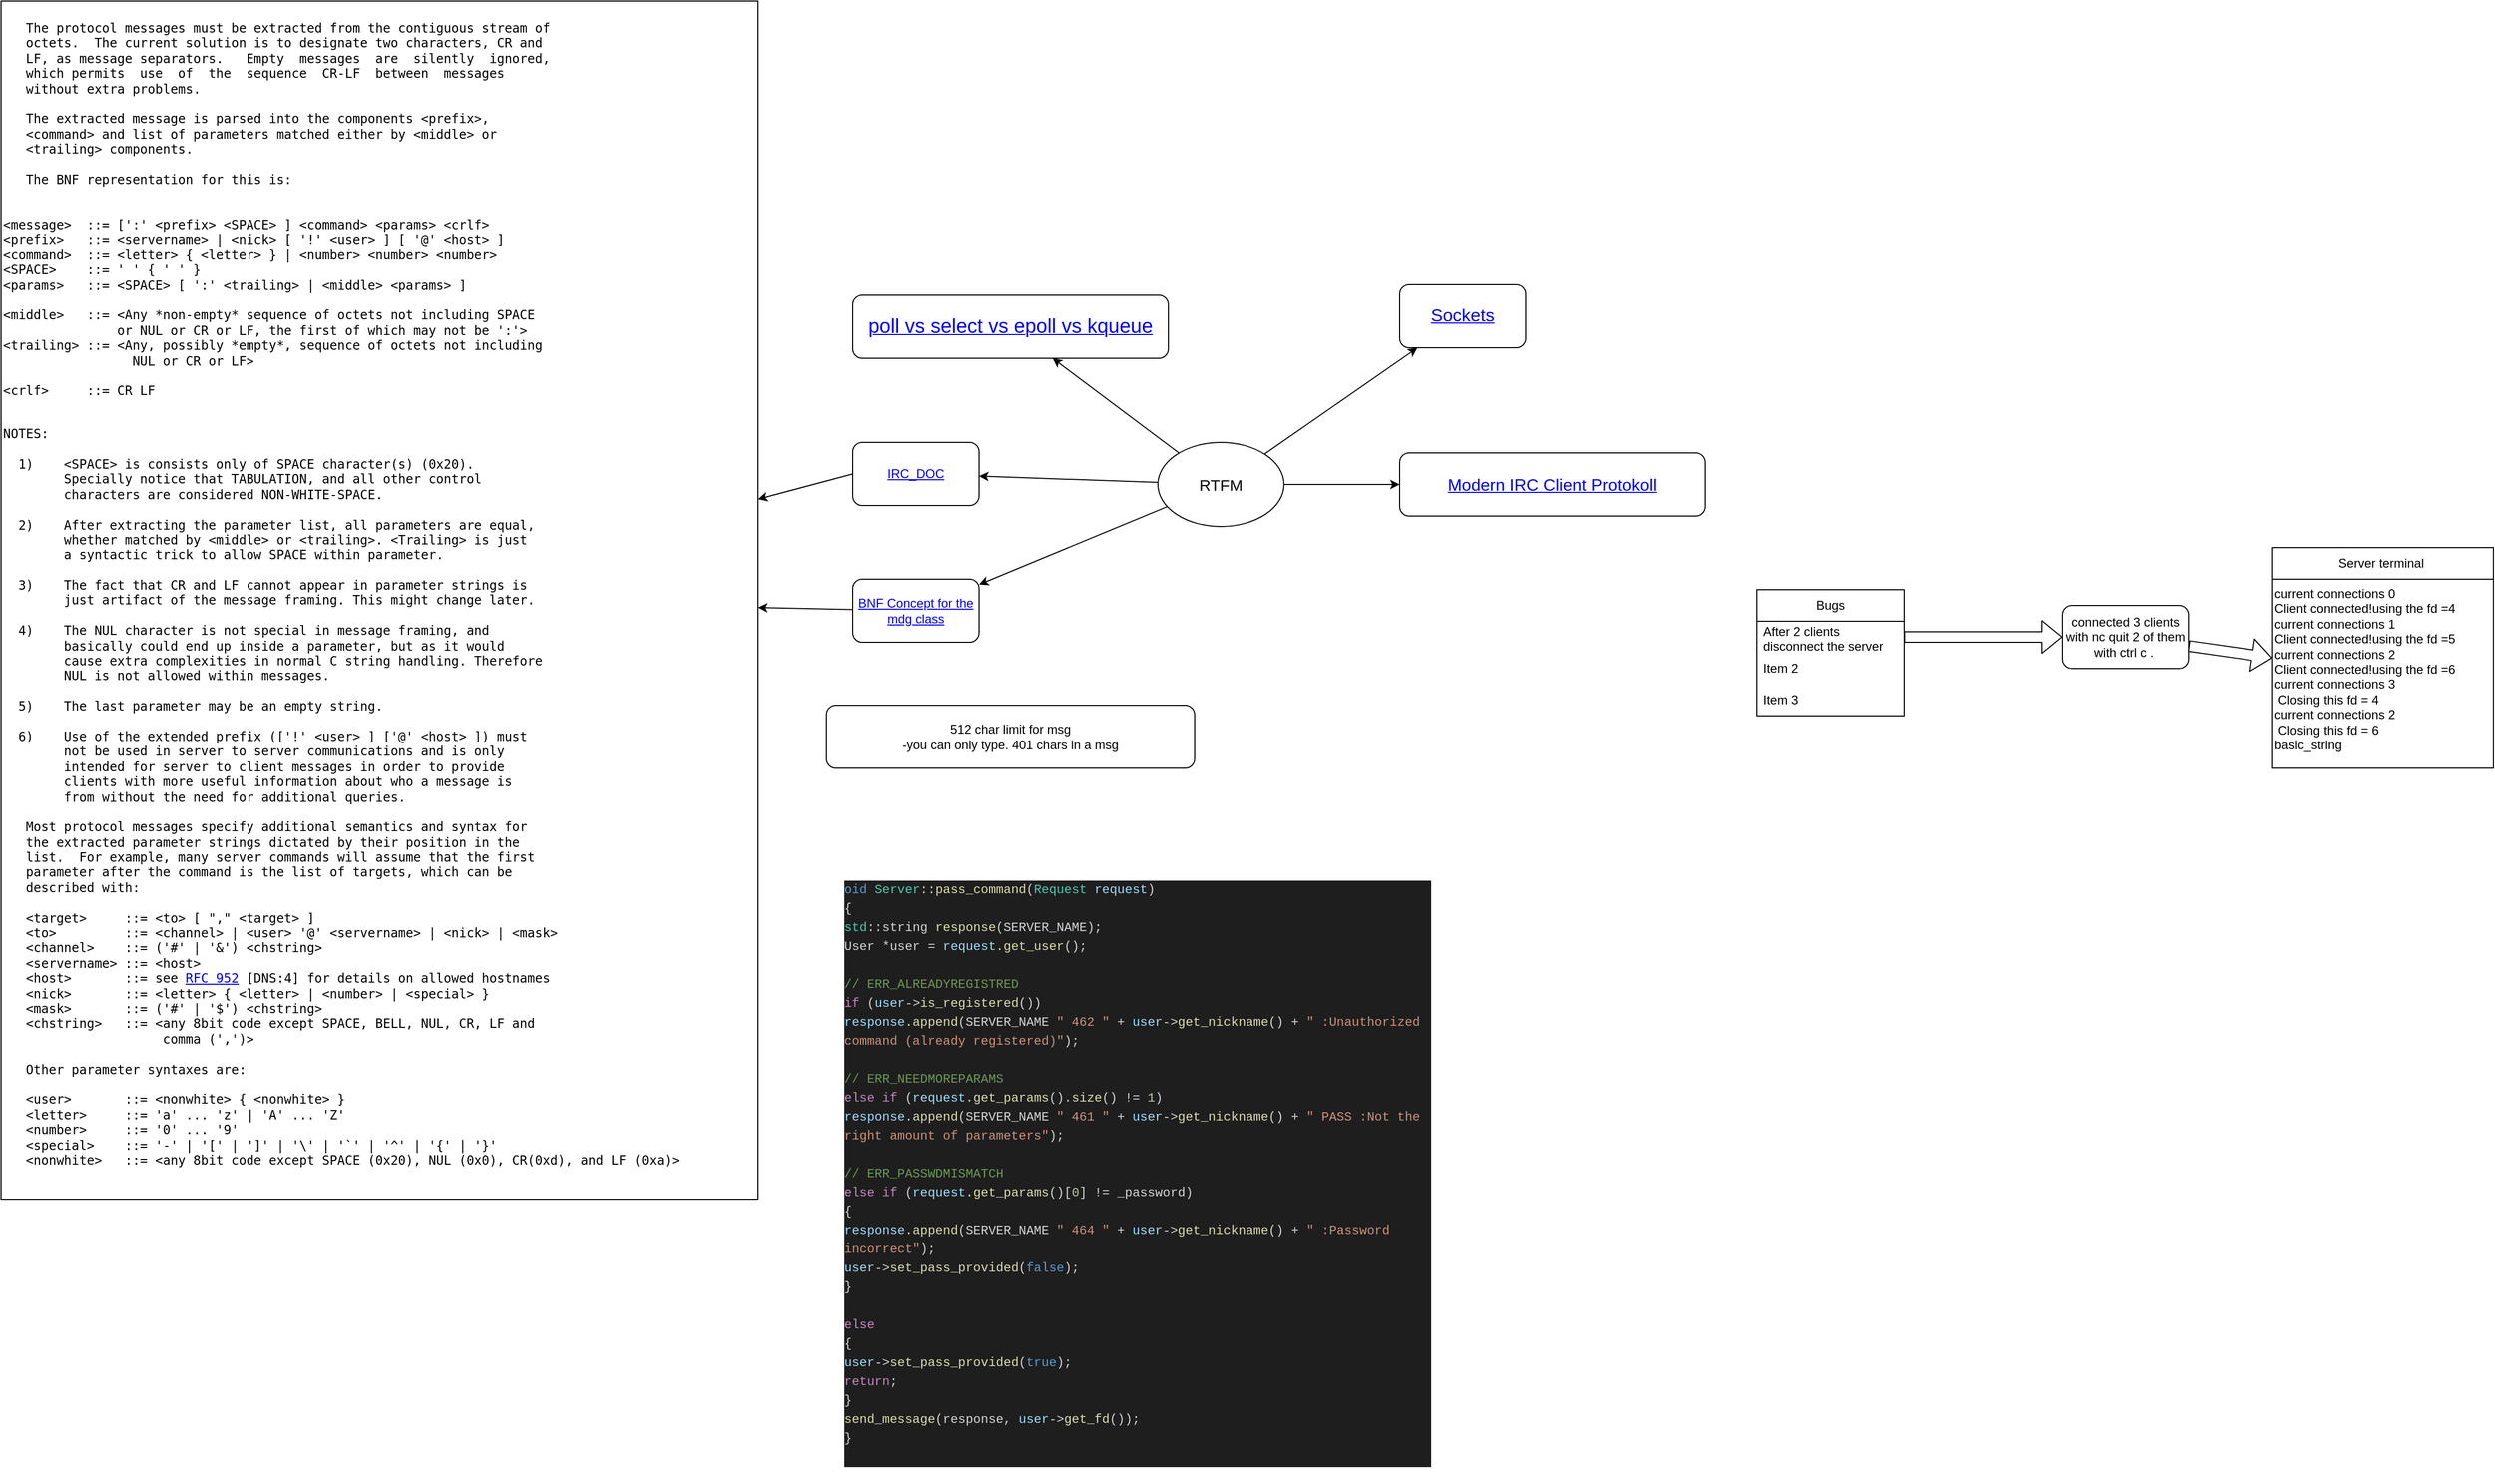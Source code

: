 <mxfile>
    <diagram id="wGuppr9kJ32sMvLZwhZV" name="Page-1">
        <mxGraphModel dx="1756" dy="1743" grid="1" gridSize="10" guides="1" tooltips="1" connect="1" arrows="1" fold="1" page="1" pageScale="1" pageWidth="850" pageHeight="1100" math="0" shadow="0">
            <root>
                <mxCell id="0"/>
                <mxCell id="1" parent="0"/>
                <mxCell id="8" value="&lt;a href=&quot;https://nima101.github.io/io_multiplexing&quot;&gt;&lt;font style=&quot;font-size: 19px;&quot;&gt;poll vs select vs epoll vs kqueue&lt;/font&gt;&lt;/a&gt;" style="rounded=1;whiteSpace=wrap;html=1;" parent="1" vertex="1">
                    <mxGeometry x="90" y="130" width="300" height="60" as="geometry"/>
                </mxCell>
                <mxCell id="9" value="&lt;a href=&quot;https://www.geeksforgeeks.org/socket-programming-cc/&quot;&gt;&lt;font style=&quot;font-size: 17px;&quot;&gt;Sockets&lt;/font&gt;&lt;/a&gt;" style="rounded=1;whiteSpace=wrap;html=1;" parent="1" vertex="1">
                    <mxGeometry x="610" y="120" width="120" height="60" as="geometry"/>
                </mxCell>
                <mxCell id="10" value="RTFM" style="ellipse;whiteSpace=wrap;html=1;fontSize=15;" parent="1" vertex="1">
                    <mxGeometry x="380" y="270" width="120" height="80" as="geometry"/>
                </mxCell>
                <mxCell id="11" value="" style="endArrow=classic;html=1;fontSize=15;" parent="1" source="10" target="8" edge="1">
                    <mxGeometry width="50" height="50" relative="1" as="geometry">
                        <mxPoint x="380" y="400" as="sourcePoint"/>
                        <mxPoint x="430" y="350" as="targetPoint"/>
                    </mxGeometry>
                </mxCell>
                <mxCell id="12" value="" style="endArrow=classic;html=1;fontSize=15;" parent="1" source="10" target="9" edge="1">
                    <mxGeometry width="50" height="50" relative="1" as="geometry">
                        <mxPoint x="470" y="280" as="sourcePoint"/>
                        <mxPoint x="520" y="230" as="targetPoint"/>
                    </mxGeometry>
                </mxCell>
                <mxCell id="15" value="" style="endArrow=classic;html=1;fontColor=#FFFFFF;" parent="1" source="10" target="16" edge="1">
                    <mxGeometry width="50" height="50" relative="1" as="geometry">
                        <mxPoint x="600" y="350" as="sourcePoint"/>
                        <mxPoint x="630" y="323.333" as="targetPoint"/>
                        <Array as="points"/>
                    </mxGeometry>
                </mxCell>
                <mxCell id="16" value="&lt;a href=&quot;https://modern.ircdocs.horse/&quot; style=&quot;font-size: 16px;&quot;&gt;Modern IRC Client Protokoll&lt;/a&gt;" style="rounded=1;whiteSpace=wrap;html=1;fontSize=16;" parent="1" vertex="1">
                    <mxGeometry x="610" y="280" width="290" height="60" as="geometry"/>
                </mxCell>
                <mxCell id="17" value="512 char limit for msg&lt;br&gt;-you can only type. 401 chars in a msg" style="rounded=1;whiteSpace=wrap;html=1;" parent="1" vertex="1">
                    <mxGeometry x="65" y="520" width="350" height="60" as="geometry"/>
                </mxCell>
                <mxCell id="20" value="&lt;a href=&quot;https://www.rfc-editor.org/rfc/rfc1459#section-4.2.3.1&quot;&gt;IRC_DOC&lt;/a&gt;" style="rounded=1;whiteSpace=wrap;html=1;" parent="1" vertex="1">
                    <mxGeometry x="90" y="270" width="120" height="60" as="geometry"/>
                </mxCell>
                <mxCell id="21" value="" style="endArrow=classic;html=1;" parent="1" source="10" target="20" edge="1">
                    <mxGeometry width="50" height="50" relative="1" as="geometry">
                        <mxPoint x="290" y="330" as="sourcePoint"/>
                        <mxPoint x="340" y="280" as="targetPoint"/>
                    </mxGeometry>
                </mxCell>
                <mxCell id="22" value="&lt;a href=&quot;https://en.wikipedia.org/wiki/Backus%E2%80%93Naur_form&quot;&gt;BNF Concept for the mdg class&lt;/a&gt;" style="rounded=1;whiteSpace=wrap;html=1;" parent="1" vertex="1">
                    <mxGeometry x="90" y="400" width="120" height="60" as="geometry"/>
                </mxCell>
                <mxCell id="23" value="" style="endArrow=classic;html=1;" parent="1" source="10" target="22" edge="1">
                    <mxGeometry width="50" height="50" relative="1" as="geometry">
                        <mxPoint x="340" y="380" as="sourcePoint"/>
                        <mxPoint x="450" y="320" as="targetPoint"/>
                    </mxGeometry>
                </mxCell>
                <mxCell id="24" value="" style="endArrow=classic;html=1;" parent="1" source="22" target="25" edge="1">
                    <mxGeometry width="50" height="50" relative="1" as="geometry">
                        <mxPoint x="160" y="370" as="sourcePoint"/>
                        <mxPoint x="40" y="420" as="targetPoint"/>
                    </mxGeometry>
                </mxCell>
                <mxCell id="25" value="&lt;pre class=&quot;newpage&quot;&gt;   The protocol messages must be extracted from the contiguous stream of&lt;br&gt;   octets.  The current solution is to designate two characters, CR and&lt;br&gt;   LF, as message separators.   Empty  messages  are  silently  ignored,&lt;br&gt;   which permits  use  of  the  sequence  CR-LF  between  messages&lt;br&gt;   without extra problems.&lt;br&gt;&lt;br&gt;   The extracted message is parsed into the components &amp;lt;prefix&amp;gt;,&lt;br&gt;   &amp;lt;command&amp;gt; and list of parameters matched either by &amp;lt;middle&amp;gt; or&lt;br&gt;   &amp;lt;trailing&amp;gt; components.&lt;br&gt;&lt;br&gt;   The BNF representation for this is:&lt;br&gt;&lt;br&gt;&lt;br&gt;&amp;lt;message&amp;gt;  ::= [':' &amp;lt;prefix&amp;gt; &amp;lt;SPACE&amp;gt; ] &amp;lt;command&amp;gt; &amp;lt;params&amp;gt; &amp;lt;crlf&amp;gt;&lt;br&gt;&amp;lt;prefix&amp;gt;   ::= &amp;lt;servername&amp;gt; | &amp;lt;nick&amp;gt; [ '!' &amp;lt;user&amp;gt; ] [ '@' &amp;lt;host&amp;gt; ]&lt;br&gt;&amp;lt;command&amp;gt;  ::= &amp;lt;letter&amp;gt; { &amp;lt;letter&amp;gt; } | &amp;lt;number&amp;gt; &amp;lt;number&amp;gt; &amp;lt;number&amp;gt;&lt;br&gt;&amp;lt;SPACE&amp;gt;    ::= ' ' { ' ' }&lt;br&gt;&amp;lt;params&amp;gt;   ::= &amp;lt;SPACE&amp;gt; [ ':' &amp;lt;trailing&amp;gt; | &amp;lt;middle&amp;gt; &amp;lt;params&amp;gt; ]&lt;br&gt;&lt;br&gt;&amp;lt;middle&amp;gt;   ::= &amp;lt;Any *non-empty* sequence of octets not including SPACE&lt;br&gt;               or NUL or CR or LF, the first of which may not be ':'&amp;gt;&lt;br&gt;&amp;lt;trailing&amp;gt; ::= &amp;lt;Any, possibly *empty*, sequence of octets not including&lt;br&gt;                 NUL or CR or LF&amp;gt;&lt;br&gt;&lt;br&gt;&amp;lt;crlf&amp;gt;     ::= CR LF&lt;br&gt;&lt;br&gt;&lt;/pre&gt;&lt;pre class=&quot;newpage&quot;&gt;NOTES:&lt;br&gt;&lt;br&gt;  1)    &amp;lt;SPACE&amp;gt; is consists only of SPACE character(s) (0x20).&lt;br&gt;        Specially notice that TABULATION, and all other control&lt;br&gt;        characters are considered NON-WHITE-SPACE.&lt;br&gt;&lt;br&gt;  2)    After extracting the parameter list, all parameters are equal,&lt;br&gt;        whether matched by &amp;lt;middle&amp;gt; or &amp;lt;trailing&amp;gt;. &amp;lt;Trailing&amp;gt; is just&lt;br&gt;        a syntactic trick to allow SPACE within parameter.&lt;br&gt;&lt;br&gt;  3)    The fact that CR and LF cannot appear in parameter strings is&lt;br&gt;        just artifact of the message framing. This might change later.&lt;br&gt;&lt;br&gt;  4)    The NUL character is not special in message framing, and&lt;br&gt;        basically could end up inside a parameter, but as it would&lt;br&gt;        cause extra complexities in normal C string handling. Therefore&lt;br&gt;        NUL is not allowed within messages.&lt;br&gt;&lt;br&gt;  5)    The last parameter may be an empty string.&lt;br&gt;&lt;br&gt;  6)    Use of the extended prefix (['!' &amp;lt;user&amp;gt; ] ['@' &amp;lt;host&amp;gt; ]) must&lt;br&gt;        not be used in server to server communications and is only&lt;br&gt;        intended for server to client messages in order to provide&lt;br&gt;        clients with more useful information about who a message is&lt;br&gt;        from without the need for additional queries.&lt;br&gt;&lt;br&gt;   Most protocol messages specify additional semantics and syntax for&lt;br&gt;   the extracted parameter strings dictated by their position in the&lt;br&gt;   list.  For example, many server commands will assume that the first&lt;br&gt;   parameter after the command is the list of targets, which can be&lt;br&gt;   described with:&lt;br&gt;&lt;br&gt;   &amp;lt;target&amp;gt;     ::= &amp;lt;to&amp;gt; [ &quot;,&quot; &amp;lt;target&amp;gt; ]&lt;br&gt;   &amp;lt;to&amp;gt;         ::= &amp;lt;channel&amp;gt; | &amp;lt;user&amp;gt; '@' &amp;lt;servername&amp;gt; | &amp;lt;nick&amp;gt; | &amp;lt;mask&amp;gt;&lt;br&gt;   &amp;lt;channel&amp;gt;    ::= ('#' | '&amp;amp;') &amp;lt;chstring&amp;gt;&lt;br&gt;   &amp;lt;servername&amp;gt; ::= &amp;lt;host&amp;gt;&lt;br&gt;   &amp;lt;host&amp;gt;       ::= see &lt;a href=&quot;https://www.rfc-editor.org/rfc/rfc952&quot;&gt;RFC 952&lt;/a&gt; [DNS:4] for details on allowed hostnames&lt;br&gt;   &amp;lt;nick&amp;gt;       ::= &amp;lt;letter&amp;gt; { &amp;lt;letter&amp;gt; | &amp;lt;number&amp;gt; | &amp;lt;special&amp;gt; }&lt;br&gt;   &amp;lt;mask&amp;gt;       ::= ('#' | '$') &amp;lt;chstring&amp;gt;&lt;br&gt;   &amp;lt;chstring&amp;gt;   ::= &amp;lt;any 8bit code except SPACE, BELL, NUL, CR, LF and&lt;br&gt;                     comma (',')&amp;gt;&lt;br&gt;&lt;br&gt;   Other parameter syntaxes are:&lt;br&gt;&lt;br&gt;   &amp;lt;user&amp;gt;       ::= &amp;lt;nonwhite&amp;gt; { &amp;lt;nonwhite&amp;gt; }&lt;br&gt;   &amp;lt;letter&amp;gt;     ::= 'a' ... 'z' | 'A' ... 'Z'&lt;br&gt;   &amp;lt;number&amp;gt;     ::= '0' ... '9'&lt;br&gt;   &amp;lt;special&amp;gt;    ::= '-' | '[' | ']' | '\' | '`' | '^' | '{' | '}'&lt;br&gt;   &amp;lt;nonwhite&amp;gt;   ::= &amp;lt;any 8bit code except SPACE (0x20), NUL (0x0), CR(0xd), and LF (0xa)&amp;gt;&lt;/pre&gt;" style="text;whiteSpace=wrap;html=1;strokeColor=default;fillColor=default;" parent="1" vertex="1">
                    <mxGeometry x="-720" y="-150" width="720" height="1140" as="geometry"/>
                </mxCell>
                <mxCell id="26" value="" style="endArrow=classic;html=1;exitX=0;exitY=0.5;exitDx=0;exitDy=0;" parent="1" source="20" target="25" edge="1">
                    <mxGeometry width="50" height="50" relative="1" as="geometry">
                        <mxPoint x="-60" y="390" as="sourcePoint"/>
                        <mxPoint x="-10" y="340" as="targetPoint"/>
                    </mxGeometry>
                </mxCell>
                <mxCell id="27" value="Bugs" style="swimlane;fontStyle=0;childLayout=stackLayout;horizontal=1;startSize=30;horizontalStack=0;resizeParent=1;resizeParentMax=0;resizeLast=0;collapsible=1;marginBottom=0;whiteSpace=wrap;html=1;" parent="1" vertex="1">
                    <mxGeometry x="950" y="410" width="140" height="120" as="geometry"/>
                </mxCell>
                <mxCell id="28" value="After 2 clients disconnect the server shuts down" style="text;strokeColor=none;fillColor=none;align=left;verticalAlign=middle;spacingLeft=4;spacingRight=4;overflow=hidden;points=[[0,0.5],[1,0.5]];portConstraint=eastwest;rotatable=0;whiteSpace=wrap;html=1;" parent="27" vertex="1">
                    <mxGeometry y="30" width="140" height="30" as="geometry"/>
                </mxCell>
                <mxCell id="29" value="Item 2" style="text;strokeColor=none;fillColor=none;align=left;verticalAlign=middle;spacingLeft=4;spacingRight=4;overflow=hidden;points=[[0,0.5],[1,0.5]];portConstraint=eastwest;rotatable=0;whiteSpace=wrap;html=1;" parent="27" vertex="1">
                    <mxGeometry y="60" width="140" height="30" as="geometry"/>
                </mxCell>
                <mxCell id="30" value="Item 3" style="text;strokeColor=none;fillColor=none;align=left;verticalAlign=middle;spacingLeft=4;spacingRight=4;overflow=hidden;points=[[0,0.5],[1,0.5]];portConstraint=eastwest;rotatable=0;whiteSpace=wrap;html=1;" parent="27" vertex="1">
                    <mxGeometry y="90" width="140" height="30" as="geometry"/>
                </mxCell>
                <mxCell id="32" value="connected 3 clients with nc quit 2 of them with ctrl c .&amp;nbsp;" style="rounded=1;whiteSpace=wrap;html=1;" parent="1" vertex="1">
                    <mxGeometry x="1240" y="425" width="120" height="60" as="geometry"/>
                </mxCell>
                <mxCell id="33" value="" style="shape=flexArrow;endArrow=classic;html=1;exitX=1;exitY=0.5;exitDx=0;exitDy=0;entryX=0;entryY=0.5;entryDx=0;entryDy=0;" parent="1" source="28" target="32" edge="1">
                    <mxGeometry width="50" height="50" relative="1" as="geometry">
                        <mxPoint x="1150" y="470" as="sourcePoint"/>
                        <mxPoint x="1200" y="420" as="targetPoint"/>
                    </mxGeometry>
                </mxCell>
                <mxCell id="34" value="current connections 0&#10;Client connected!using the fd =4&#10;current connections 1&#10;Client connected!using the fd =5&#10;current connections 2&#10;Client connected!using the fd =6&#10;current connections 3&#10; Closing this fd = 4&#10;current connections 2&#10; Closing this fd = 6&#10;basic_string" style="text;whiteSpace=wrap;html=1;fillColor=default;strokeColor=default;" parent="1" vertex="1">
                    <mxGeometry x="1440" y="400" width="210" height="180" as="geometry"/>
                </mxCell>
                <mxCell id="35" value="Server terminal&amp;nbsp;" style="text;html=1;strokeColor=default;fillColor=none;align=center;verticalAlign=middle;whiteSpace=wrap;rounded=0;" parent="1" vertex="1">
                    <mxGeometry x="1440" y="370" width="210" height="30" as="geometry"/>
                </mxCell>
                <mxCell id="36" value="" style="shape=flexArrow;endArrow=classic;html=1;" parent="1" source="32" target="34" edge="1">
                    <mxGeometry width="50" height="50" relative="1" as="geometry">
                        <mxPoint x="1360" y="450" as="sourcePoint"/>
                        <mxPoint x="1410" y="400" as="targetPoint"/>
                    </mxGeometry>
                </mxCell>
                <mxCell id="37" value="&lt;meta charset=&quot;utf-8&quot;&gt;&lt;div style=&quot;color: rgb(212, 212, 212); background-color: rgb(30, 30, 30); font-family: Menlo, Monaco, &amp;quot;Courier New&amp;quot;, monospace; font-weight: normal; font-size: 12px; line-height: 18px;&quot;&gt;&lt;div&gt;&lt;span style=&quot;color: #569cd6;&quot;&gt;oid&lt;/span&gt;&lt;span style=&quot;color: #d4d4d4;&quot;&gt; &lt;/span&gt;&lt;span style=&quot;color: #4ec9b0;&quot;&gt;Server&lt;/span&gt;&lt;span style=&quot;color: #d4d4d4;&quot;&gt;::&lt;/span&gt;&lt;span style=&quot;color: #dcdcaa;&quot;&gt;pass_command&lt;/span&gt;&lt;span style=&quot;color: #d4d4d4;&quot;&gt;(&lt;/span&gt;&lt;span style=&quot;color: #4ec9b0;&quot;&gt;Request&lt;/span&gt;&lt;span style=&quot;color: #d4d4d4;&quot;&gt; &lt;/span&gt;&lt;span style=&quot;color: #9cdcfe;&quot;&gt;request&lt;/span&gt;&lt;span style=&quot;color: #d4d4d4;&quot;&gt;)&lt;/span&gt;&lt;/div&gt;&lt;div&gt;&lt;span style=&quot;color: #d4d4d4;&quot;&gt;{&lt;/span&gt;&lt;/div&gt;&lt;div&gt;&lt;span style=&quot;color: #d4d4d4;&quot;&gt;    &lt;/span&gt;&lt;span style=&quot;color: #4ec9b0;&quot;&gt;std&lt;/span&gt;&lt;span style=&quot;color: #d4d4d4;&quot;&gt;::string &lt;/span&gt;&lt;span style=&quot;color: #dcdcaa;&quot;&gt;response&lt;/span&gt;&lt;span style=&quot;color: #d4d4d4;&quot;&gt;(SERVER_NAME);&lt;/span&gt;&lt;/div&gt;&lt;div&gt;&lt;span style=&quot;color: #d4d4d4;&quot;&gt;    User        *user = &lt;/span&gt;&lt;span style=&quot;color: #9cdcfe;&quot;&gt;request&lt;/span&gt;&lt;span style=&quot;color: #d4d4d4;&quot;&gt;.&lt;/span&gt;&lt;span style=&quot;color: #dcdcaa;&quot;&gt;get_user&lt;/span&gt;&lt;span style=&quot;color: #d4d4d4;&quot;&gt;();&lt;/span&gt;&lt;/div&gt;&lt;br&gt;&lt;div&gt;&lt;span style=&quot;color: #6a9955;&quot;&gt;    // ERR_ALREADYREGISTRED&lt;/span&gt;&lt;/div&gt;&lt;div&gt;&lt;span style=&quot;color: #d4d4d4;&quot;&gt;    &lt;/span&gt;&lt;span style=&quot;color: #c586c0;&quot;&gt;if&lt;/span&gt;&lt;span style=&quot;color: #d4d4d4;&quot;&gt; (&lt;/span&gt;&lt;span style=&quot;color: #9cdcfe;&quot;&gt;user&lt;/span&gt;&lt;span style=&quot;color: #d4d4d4;&quot;&gt;-&amp;gt;&lt;/span&gt;&lt;span style=&quot;color: #dcdcaa;&quot;&gt;is_registered&lt;/span&gt;&lt;span style=&quot;color: #d4d4d4;&quot;&gt;())&lt;/span&gt;&lt;/div&gt;&lt;div&gt;&lt;span style=&quot;color: #d4d4d4;&quot;&gt;        &lt;/span&gt;&lt;span style=&quot;color: #9cdcfe;&quot;&gt;response&lt;/span&gt;&lt;span style=&quot;color: #d4d4d4;&quot;&gt;.&lt;/span&gt;&lt;span style=&quot;color: #dcdcaa;&quot;&gt;append&lt;/span&gt;&lt;span style=&quot;color: #d4d4d4;&quot;&gt;(SERVER_NAME &lt;/span&gt;&lt;span style=&quot;color: #ce9178;&quot;&gt;&quot; 462 &quot;&lt;/span&gt;&lt;span style=&quot;color: #d4d4d4;&quot;&gt; + &lt;/span&gt;&lt;span style=&quot;color: #9cdcfe;&quot;&gt;user&lt;/span&gt;&lt;span style=&quot;color: #d4d4d4;&quot;&gt;-&amp;gt;&lt;/span&gt;&lt;span style=&quot;color: #dcdcaa;&quot;&gt;get_nickname&lt;/span&gt;&lt;span style=&quot;color: #d4d4d4;&quot;&gt;() + &lt;/span&gt;&lt;span style=&quot;color: #ce9178;&quot;&gt;&quot; :Unauthorized command (already registered)&quot;&lt;/span&gt;&lt;span style=&quot;color: #d4d4d4;&quot;&gt;);&lt;/span&gt;&lt;/div&gt;&lt;br&gt;&lt;div&gt;&lt;span style=&quot;color: #6a9955;&quot;&gt;    // ERR_NEEDMOREPARAMS&lt;/span&gt;&lt;/div&gt;&lt;div&gt;&lt;span style=&quot;color: #d4d4d4;&quot;&gt;    &lt;/span&gt;&lt;span style=&quot;color: #c586c0;&quot;&gt;else&lt;/span&gt;&lt;span style=&quot;color: #d4d4d4;&quot;&gt; &lt;/span&gt;&lt;span style=&quot;color: #c586c0;&quot;&gt;if&lt;/span&gt;&lt;span style=&quot;color: #d4d4d4;&quot;&gt; (&lt;/span&gt;&lt;span style=&quot;color: #9cdcfe;&quot;&gt;request&lt;/span&gt;&lt;span style=&quot;color: #d4d4d4;&quot;&gt;.&lt;/span&gt;&lt;span style=&quot;color: #dcdcaa;&quot;&gt;get_params&lt;/span&gt;&lt;span style=&quot;color: #d4d4d4;&quot;&gt;().&lt;/span&gt;&lt;span style=&quot;color: #dcdcaa;&quot;&gt;size&lt;/span&gt;&lt;span style=&quot;color: #d4d4d4;&quot;&gt;() != &lt;/span&gt;&lt;span style=&quot;color: #b5cea8;&quot;&gt;1&lt;/span&gt;&lt;span style=&quot;color: #d4d4d4;&quot;&gt;)&lt;/span&gt;&lt;/div&gt;&lt;div&gt;&lt;span style=&quot;color: #d4d4d4;&quot;&gt;        &lt;/span&gt;&lt;span style=&quot;color: #9cdcfe;&quot;&gt;response&lt;/span&gt;&lt;span style=&quot;color: #d4d4d4;&quot;&gt;.&lt;/span&gt;&lt;span style=&quot;color: #dcdcaa;&quot;&gt;append&lt;/span&gt;&lt;span style=&quot;color: #d4d4d4;&quot;&gt;(SERVER_NAME &lt;/span&gt;&lt;span style=&quot;color: #ce9178;&quot;&gt;&quot; 461 &quot;&lt;/span&gt;&lt;span style=&quot;color: #d4d4d4;&quot;&gt; + &lt;/span&gt;&lt;span style=&quot;color: #9cdcfe;&quot;&gt;user&lt;/span&gt;&lt;span style=&quot;color: #d4d4d4;&quot;&gt;-&amp;gt;&lt;/span&gt;&lt;span style=&quot;color: #dcdcaa;&quot;&gt;get_nickname&lt;/span&gt;&lt;span style=&quot;color: #d4d4d4;&quot;&gt;() + &lt;/span&gt;&lt;span style=&quot;color: #ce9178;&quot;&gt;&quot; PASS :Not the right amount of parameters&quot;&lt;/span&gt;&lt;span style=&quot;color: #d4d4d4;&quot;&gt;);&lt;/span&gt;&lt;/div&gt;&lt;br&gt;&lt;div&gt;&lt;span style=&quot;color: #6a9955;&quot;&gt;    // ERR_PASSWDMISMATCH &lt;/span&gt;&lt;/div&gt;&lt;div&gt;&lt;span style=&quot;color: #d4d4d4;&quot;&gt;    &lt;/span&gt;&lt;span style=&quot;color: #c586c0;&quot;&gt;else&lt;/span&gt;&lt;span style=&quot;color: #d4d4d4;&quot;&gt; &lt;/span&gt;&lt;span style=&quot;color: #c586c0;&quot;&gt;if&lt;/span&gt;&lt;span style=&quot;color: #d4d4d4;&quot;&gt; (&lt;/span&gt;&lt;span style=&quot;color: #9cdcfe;&quot;&gt;request&lt;/span&gt;&lt;span style=&quot;color: #d4d4d4;&quot;&gt;.&lt;/span&gt;&lt;span style=&quot;color: #dcdcaa;&quot;&gt;get_params&lt;/span&gt;&lt;span style=&quot;color: #d4d4d4;&quot;&gt;()[&lt;/span&gt;&lt;span style=&quot;color: #b5cea8;&quot;&gt;0&lt;/span&gt;&lt;span style=&quot;color: #d4d4d4;&quot;&gt;] != _password)&lt;/span&gt;&lt;/div&gt;&lt;div&gt;&lt;span style=&quot;color: #d4d4d4;&quot;&gt;    {&lt;/span&gt;&lt;/div&gt;&lt;div&gt;&lt;span style=&quot;color: #d4d4d4;&quot;&gt;        &lt;/span&gt;&lt;span style=&quot;color: #9cdcfe;&quot;&gt;response&lt;/span&gt;&lt;span style=&quot;color: #d4d4d4;&quot;&gt;.&lt;/span&gt;&lt;span style=&quot;color: #dcdcaa;&quot;&gt;append&lt;/span&gt;&lt;span style=&quot;color: #d4d4d4;&quot;&gt;(SERVER_NAME &lt;/span&gt;&lt;span style=&quot;color: #ce9178;&quot;&gt;&quot; 464 &quot;&lt;/span&gt;&lt;span style=&quot;color: #d4d4d4;&quot;&gt; + &lt;/span&gt;&lt;span style=&quot;color: #9cdcfe;&quot;&gt;user&lt;/span&gt;&lt;span style=&quot;color: #d4d4d4;&quot;&gt;-&amp;gt;&lt;/span&gt;&lt;span style=&quot;color: #dcdcaa;&quot;&gt;get_nickname&lt;/span&gt;&lt;span style=&quot;color: #d4d4d4;&quot;&gt;() + &lt;/span&gt;&lt;span style=&quot;color: #ce9178;&quot;&gt;&quot; :Password incorrect&quot;&lt;/span&gt;&lt;span style=&quot;color: #d4d4d4;&quot;&gt;);&lt;/span&gt;&lt;/div&gt;&lt;div&gt;&lt;span style=&quot;color: #d4d4d4;&quot;&gt;        &lt;/span&gt;&lt;span style=&quot;color: #9cdcfe;&quot;&gt;user&lt;/span&gt;&lt;span style=&quot;color: #d4d4d4;&quot;&gt;-&amp;gt;&lt;/span&gt;&lt;span style=&quot;color: #dcdcaa;&quot;&gt;set_pass_provided&lt;/span&gt;&lt;span style=&quot;color: #d4d4d4;&quot;&gt;(&lt;/span&gt;&lt;span style=&quot;color: #569cd6;&quot;&gt;false&lt;/span&gt;&lt;span style=&quot;color: #d4d4d4;&quot;&gt;);&lt;/span&gt;&lt;/div&gt;&lt;div&gt;&lt;span style=&quot;color: #d4d4d4;&quot;&gt;    }&lt;/span&gt;&lt;/div&gt;&lt;br&gt;&lt;div&gt;&lt;span style=&quot;color: #d4d4d4;&quot;&gt;    &lt;/span&gt;&lt;span style=&quot;color: #c586c0;&quot;&gt;else&lt;/span&gt;&lt;/div&gt;&lt;div&gt;&lt;span style=&quot;color: #d4d4d4;&quot;&gt;    {&lt;/span&gt;&lt;/div&gt;&lt;div&gt;&lt;span style=&quot;color: #d4d4d4;&quot;&gt;        &lt;/span&gt;&lt;span style=&quot;color: #9cdcfe;&quot;&gt;user&lt;/span&gt;&lt;span style=&quot;color: #d4d4d4;&quot;&gt;-&amp;gt;&lt;/span&gt;&lt;span style=&quot;color: #dcdcaa;&quot;&gt;set_pass_provided&lt;/span&gt;&lt;span style=&quot;color: #d4d4d4;&quot;&gt;(&lt;/span&gt;&lt;span style=&quot;color: #569cd6;&quot;&gt;true&lt;/span&gt;&lt;span style=&quot;color: #d4d4d4;&quot;&gt;);&lt;/span&gt;&lt;/div&gt;&lt;div&gt;&lt;span style=&quot;color: #d4d4d4;&quot;&gt;        &lt;/span&gt;&lt;span style=&quot;color: #c586c0;&quot;&gt;return&lt;/span&gt;&lt;span style=&quot;color: #d4d4d4;&quot;&gt;;&lt;/span&gt;&lt;/div&gt;&lt;div&gt;&lt;span style=&quot;color: #d4d4d4;&quot;&gt;    }&lt;/span&gt;&lt;/div&gt;&lt;div&gt;&lt;span style=&quot;color: #d4d4d4;&quot;&gt;    &lt;/span&gt;&lt;/div&gt;&lt;div&gt;&lt;span style=&quot;color: #d4d4d4;&quot;&gt;    &lt;/span&gt;&lt;span style=&quot;color: #dcdcaa;&quot;&gt;send_message&lt;/span&gt;&lt;span style=&quot;color: #d4d4d4;&quot;&gt;(response, &lt;/span&gt;&lt;span style=&quot;color: #9cdcfe;&quot;&gt;user&lt;/span&gt;&lt;span style=&quot;color: #d4d4d4;&quot;&gt;-&amp;gt;&lt;/span&gt;&lt;span style=&quot;color: #dcdcaa;&quot;&gt;get_fd&lt;/span&gt;&lt;span style=&quot;color: #d4d4d4;&quot;&gt;());&lt;/span&gt;&lt;/div&gt;&lt;div&gt;&lt;span style=&quot;color: #d4d4d4;&quot;&gt;}&lt;/span&gt;&lt;/div&gt;&lt;br&gt;&lt;/div&gt;" style="text;whiteSpace=wrap;html=1;" vertex="1" parent="1">
                    <mxGeometry x="80" y="680" width="560" height="580" as="geometry"/>
                </mxCell>
            </root>
        </mxGraphModel>
    </diagram>
</mxfile>